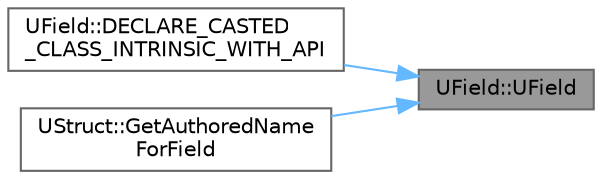 digraph "UField::UField"
{
 // INTERACTIVE_SVG=YES
 // LATEX_PDF_SIZE
  bgcolor="transparent";
  edge [fontname=Helvetica,fontsize=10,labelfontname=Helvetica,labelfontsize=10];
  node [fontname=Helvetica,fontsize=10,shape=box,height=0.2,width=0.4];
  rankdir="RL";
  Node1 [id="Node000001",label="UField::UField",height=0.2,width=0.4,color="gray40", fillcolor="grey60", style="filled", fontcolor="black",tooltip=" "];
  Node1 -> Node2 [id="edge1_Node000001_Node000002",dir="back",color="steelblue1",style="solid",tooltip=" "];
  Node2 [id="Node000002",label="UField::DECLARE_CASTED\l_CLASS_INTRINSIC_WITH_API",height=0.2,width=0.4,color="grey40", fillcolor="white", style="filled",URL="$d4/d3a/classUField.html#a5ba56fe1b63e4c5755ef346def793d72",tooltip=" "];
  Node1 -> Node3 [id="edge2_Node000001_Node000003",dir="back",color="steelblue1",style="solid",tooltip=" "];
  Node3 [id="Node000003",label="UStruct::GetAuthoredName\lForField",height=0.2,width=0.4,color="grey40", fillcolor="white", style="filled",URL="$dc/d19/classUStruct.html#af5a51b9ef4d05a8762a0c941ff780c26",tooltip="Returns a human readable string for a given field, overridden for user defined structs."];
}
